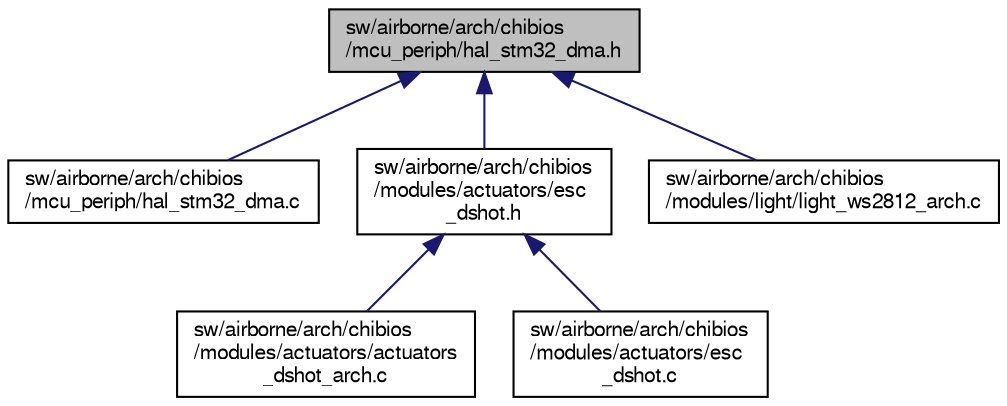 digraph "sw/airborne/arch/chibios/mcu_periph/hal_stm32_dma.h"
{
  edge [fontname="FreeSans",fontsize="10",labelfontname="FreeSans",labelfontsize="10"];
  node [fontname="FreeSans",fontsize="10",shape=record];
  Node1 [label="sw/airborne/arch/chibios\l/mcu_periph/hal_stm32_dma.h",height=0.2,width=0.4,color="black", fillcolor="grey75", style="filled", fontcolor="black"];
  Node1 -> Node2 [dir="back",color="midnightblue",fontsize="10",style="solid",fontname="FreeSans"];
  Node2 [label="sw/airborne/arch/chibios\l/mcu_periph/hal_stm32_dma.c",height=0.2,width=0.4,color="black", fillcolor="white", style="filled",URL="$hal__stm32__dma_8c.html",tooltip="STM32 DMA subsystem driver header. "];
  Node1 -> Node3 [dir="back",color="midnightblue",fontsize="10",style="solid",fontname="FreeSans"];
  Node3 [label="sw/airborne/arch/chibios\l/modules/actuators/esc\l_dshot.h",height=0.2,width=0.4,color="black", fillcolor="white", style="filled",URL="$esc__dshot_8h.html",tooltip="DSHOT driver based on ChibiOS. "];
  Node3 -> Node4 [dir="back",color="midnightblue",fontsize="10",style="solid",fontname="FreeSans"];
  Node4 [label="sw/airborne/arch/chibios\l/modules/actuators/actuators\l_dshot_arch.c",height=0.2,width=0.4,color="black", fillcolor="white", style="filled",URL="$chibios_2modules_2actuators_2actuators__dshot__arch_8c.html"];
  Node3 -> Node5 [dir="back",color="midnightblue",fontsize="10",style="solid",fontname="FreeSans"];
  Node5 [label="sw/airborne/arch/chibios\l/modules/actuators/esc\l_dshot.c",height=0.2,width=0.4,color="black", fillcolor="white", style="filled",URL="$esc__dshot_8c.html",tooltip="DSHOT driver based on ChibiOS. "];
  Node1 -> Node6 [dir="back",color="midnightblue",fontsize="10",style="solid",fontname="FreeSans"];
  Node6 [label="sw/airborne/arch/chibios\l/modules/light/light_ws2812_arch.c",height=0.2,width=0.4,color="black", fillcolor="white", style="filled",URL="$light__ws2812__arch_8c.html"];
}
